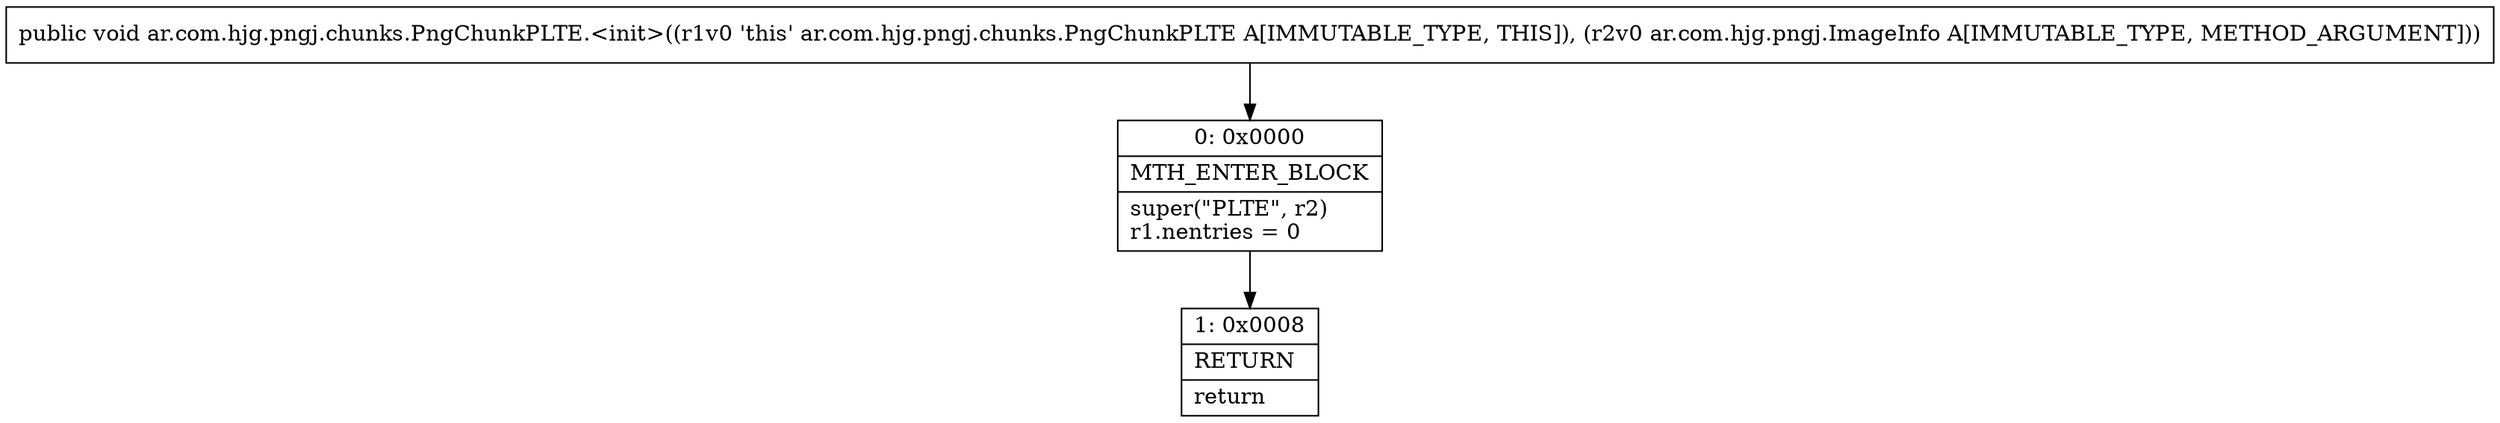 digraph "CFG forar.com.hjg.pngj.chunks.PngChunkPLTE.\<init\>(Lar\/com\/hjg\/pngj\/ImageInfo;)V" {
Node_0 [shape=record,label="{0\:\ 0x0000|MTH_ENTER_BLOCK\l|super(\"PLTE\", r2)\lr1.nentries = 0\l}"];
Node_1 [shape=record,label="{1\:\ 0x0008|RETURN\l|return\l}"];
MethodNode[shape=record,label="{public void ar.com.hjg.pngj.chunks.PngChunkPLTE.\<init\>((r1v0 'this' ar.com.hjg.pngj.chunks.PngChunkPLTE A[IMMUTABLE_TYPE, THIS]), (r2v0 ar.com.hjg.pngj.ImageInfo A[IMMUTABLE_TYPE, METHOD_ARGUMENT])) }"];
MethodNode -> Node_0;
Node_0 -> Node_1;
}

